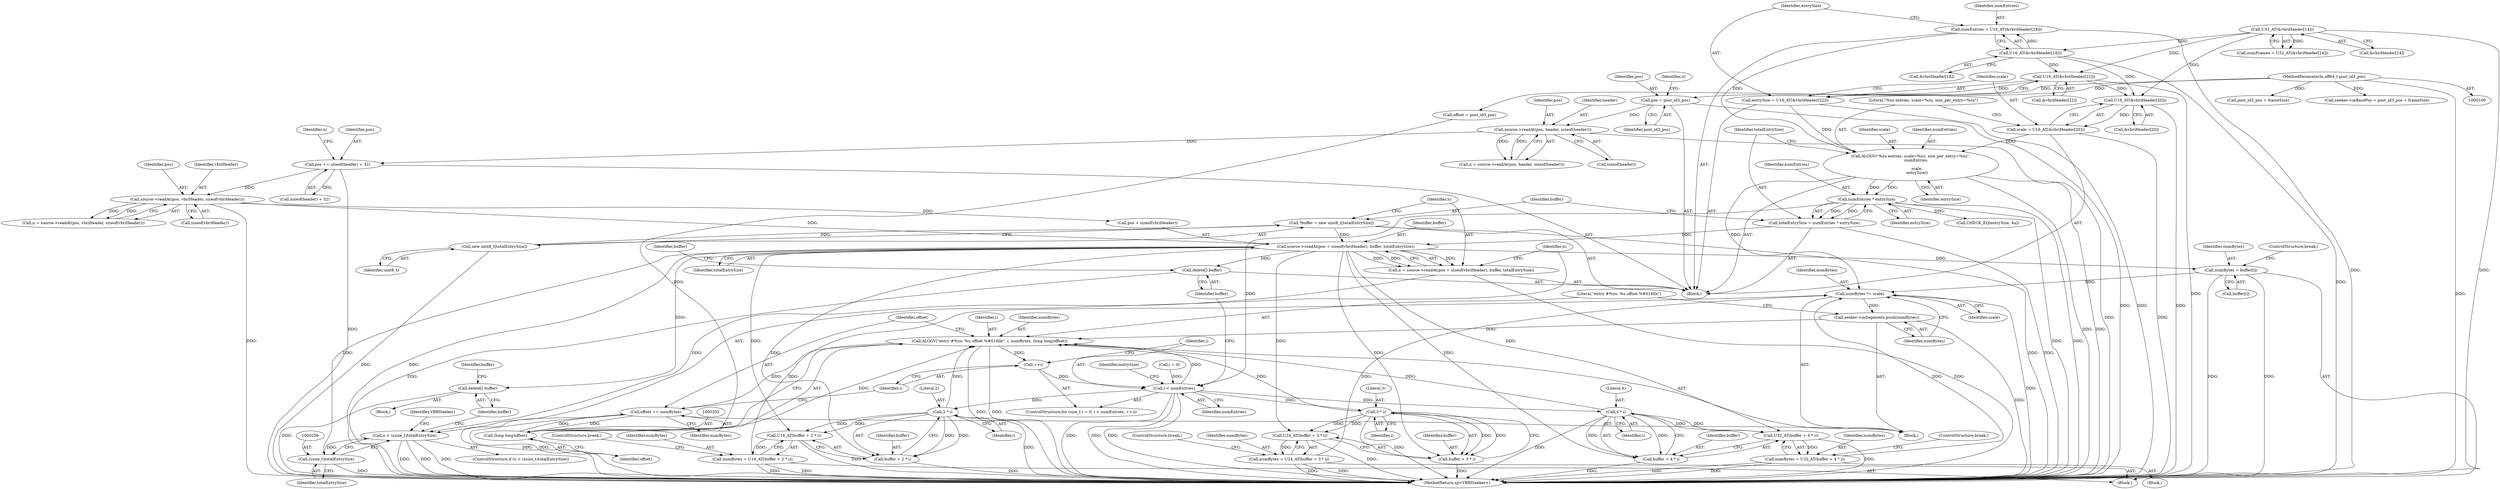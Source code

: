 digraph "0_Android_453b351ac5bd2b6619925dc966da60adf6b3126c@API" {
"1000245" [label="(Call,source->readAt(pos + sizeof(vbriHeader), buffer, totalEntrySize))"];
"1000157" [label="(Call,source->readAt(pos, vbriHeader, sizeof(vbriHeader)))"];
"1000148" [label="(Call,pos += sizeof(header) + 32)"];
"1000112" [label="(Call,source->readAt(pos, header, sizeof(header)))"];
"1000105" [label="(Call,pos = post_id3_pos)"];
"1000102" [label="(MethodParameterIn,off64_t post_id3_pos)"];
"1000239" [label="(Call,*buffer = new uint8_t[totalEntrySize])"];
"1000241" [label="(Call,new uint8_t[totalEntrySize])"];
"1000233" [label="(Call,totalEntrySize = numEntries * entrySize)"];
"1000235" [label="(Call,numEntries * entrySize)"];
"1000227" [label="(Call,ALOGV(\"%zu entries, scale=%zu, size_per_entry=%zu\",\n         numEntries,\n\n          scale,\n          entrySize))"];
"1000204" [label="(Call,numEntries = U16_AT(&vbriHeader[18]))"];
"1000206" [label="(Call,U16_AT(&vbriHeader[18]))"];
"1000183" [label="(Call,U32_AT(&vbriHeader[14]))"];
"1000220" [label="(Call,scale = U16_AT(&vbriHeader[20]))"];
"1000222" [label="(Call,U16_AT(&vbriHeader[20]))"];
"1000214" [label="(Call,U16_AT(&vbriHeader[22]))"];
"1000212" [label="(Call,entrySize = U16_AT(&vbriHeader[22]))"];
"1000243" [label="(Call,n = source->readAt(pos + sizeof(vbriHeader), buffer, totalEntrySize))"];
"1000253" [label="(Call,n < (ssize_t)totalEntrySize)"];
"1000255" [label="(Call,(ssize_t)totalEntrySize)"];
"1000259" [label="(Call,delete[] buffer)"];
"1000302" [label="(Call,numBytes = buffer[i])"];
"1000342" [label="(Call,numBytes *= scale)"];
"1000345" [label="(Call,seeker->mSegments.push(numBytes))"];
"1000347" [label="(Call,ALOGV(\"entry #%zu: %u offset %#016llx\", i, numBytes, (long long)offset))"];
"1000294" [label="(Call,++i)"];
"1000291" [label="(Call,i < numEntries)"];
"1000314" [label="(Call,2 * i)"];
"1000311" [label="(Call,U16_AT(buffer + 2 * i))"];
"1000309" [label="(Call,numBytes = U16_AT(buffer + 2 * i))"];
"1000312" [label="(Call,buffer + 2 * i)"];
"1000324" [label="(Call,3 * i)"];
"1000321" [label="(Call,U24_AT(buffer + 3 * i))"];
"1000319" [label="(Call,numBytes = U24_AT(buffer + 3 * i))"];
"1000322" [label="(Call,buffer + 3 * i)"];
"1000338" [label="(Call,4 * i)"];
"1000335" [label="(Call,U32_AT(buffer + 4 * i))"];
"1000333" [label="(Call,numBytes = U32_AT(buffer + 4 * i))"];
"1000336" [label="(Call,buffer + 4 * i)"];
"1000354" [label="(Call,offset += numBytes)"];
"1000351" [label="(Call,(long long)offset)"];
"1000357" [label="(Call,delete[] buffer)"];
"1000345" [label="(Call,seeker->mSegments.push(numBytes))"];
"1000204" [label="(Call,numEntries = U16_AT(&vbriHeader[18]))"];
"1000110" [label="(Call,n = source->readAt(pos, header, sizeof(header)))"];
"1000340" [label="(Identifier,i)"];
"1000113" [label="(Identifier,pos)"];
"1000234" [label="(Identifier,totalEntrySize)"];
"1000103" [label="(Block,)"];
"1000105" [label="(Call,pos = post_id3_pos)"];
"1000251" [label="(Identifier,totalEntrySize)"];
"1000314" [label="(Call,2 * i)"];
"1000242" [label="(Identifier,uint8_t)"];
"1000271" [label="(Call,post_id3_pos + frameSize)"];
"1000351" [label="(Call,(long long)offset)"];
"1000334" [label="(Identifier,numBytes)"];
"1000215" [label="(Call,&vbriHeader[22])"];
"1000260" [label="(Identifier,buffer)"];
"1000150" [label="(Call,sizeof(header) + 32)"];
"1000212" [label="(Call,entrySize = U16_AT(&vbriHeader[22]))"];
"1000253" [label="(Call,n < (ssize_t)totalEntrySize)"];
"1000355" [label="(Identifier,offset)"];
"1000181" [label="(Call,numFrames = U32_AT(&vbriHeader[14]))"];
"1000311" [label="(Call,U16_AT(buffer + 2 * i))"];
"1000262" [label="(Identifier,buffer)"];
"1000321" [label="(Call,U24_AT(buffer + 3 * i))"];
"1000320" [label="(Identifier,numBytes)"];
"1000246" [label="(Call,pos + sizeof(vbriHeader))"];
"1000243" [label="(Call,n = source->readAt(pos + sizeof(vbriHeader), buffer, totalEntrySize))"];
"1000316" [label="(Identifier,i)"];
"1000240" [label="(Identifier,buffer)"];
"1000309" [label="(Call,numBytes = U16_AT(buffer + 2 * i))"];
"1000222" [label="(Call,U16_AT(&vbriHeader[20]))"];
"1000207" [label="(Call,&vbriHeader[18])"];
"1000342" [label="(Call,numBytes *= scale)"];
"1000313" [label="(Identifier,buffer)"];
"1000360" [label="(Identifier,buffer)"];
"1000148" [label="(Call,pos += sizeof(header) + 32)"];
"1000107" [label="(Identifier,post_id3_pos)"];
"1000239" [label="(Call,*buffer = new uint8_t[totalEntrySize])"];
"1000319" [label="(Call,numBytes = U24_AT(buffer + 3 * i))"];
"1000326" [label="(Identifier,i)"];
"1000106" [label="(Identifier,pos)"];
"1000115" [label="(Call,sizeof(header))"];
"1000357" [label="(Call,delete[] buffer)"];
"1000220" [label="(Call,scale = U16_AT(&vbriHeader[20]))"];
"1000356" [label="(Identifier,numBytes)"];
"1000304" [label="(Call,buffer[i])"];
"1000286" [label="(ControlStructure,for (size_t i = 0; i < numEntries; ++i))"];
"1000156" [label="(Identifier,n)"];
"1000111" [label="(Identifier,n)"];
"1000227" [label="(Call,ALOGV(\"%zu entries, scale=%zu, size_per_entry=%zu\",\n         numEntries,\n\n          scale,\n          entrySize))"];
"1000312" [label="(Call,buffer + 2 * i)"];
"1000149" [label="(Identifier,pos)"];
"1000315" [label="(Literal,2)"];
"1000267" [label="(Call,seeker->mBasePos = post_id3_pos + frameSize)"];
"1000338" [label="(Call,4 * i)"];
"1000155" [label="(Call,n = source->readAt(pos, vbriHeader, sizeof(vbriHeader)))"];
"1000250" [label="(Identifier,buffer)"];
"1000350" [label="(Identifier,numBytes)"];
"1000295" [label="(Identifier,i)"];
"1000327" [label="(ControlStructure,break;)"];
"1000333" [label="(Call,numBytes = U32_AT(buffer + 4 * i))"];
"1000206" [label="(Call,U16_AT(&vbriHeader[18]))"];
"1000236" [label="(Identifier,numEntries)"];
"1000228" [label="(Literal,\"%zu entries, scale=%zu, size_per_entry=%zu\")"];
"1000230" [label="(Identifier,scale)"];
"1000343" [label="(Identifier,numBytes)"];
"1000233" [label="(Call,totalEntrySize = numEntries * entrySize)"];
"1000294" [label="(Call,++i)"];
"1000158" [label="(Identifier,pos)"];
"1000292" [label="(Identifier,i)"];
"1000335" [label="(Call,U32_AT(buffer + 4 * i))"];
"1000112" [label="(Call,source->readAt(pos, header, sizeof(header)))"];
"1000358" [label="(Identifier,buffer)"];
"1000221" [label="(Identifier,scale)"];
"1000245" [label="(Call,source->readAt(pos + sizeof(vbriHeader), buffer, totalEntrySize))"];
"1000324" [label="(Call,3 * i)"];
"1000266" [label="(Identifier,VBRISeeker)"];
"1000235" [label="(Call,numEntries * entrySize)"];
"1000325" [label="(Literal,3)"];
"1000214" [label="(Call,U16_AT(&vbriHeader[22]))"];
"1000353" [label="(Identifier,offset)"];
"1000307" [label="(ControlStructure,break;)"];
"1000184" [label="(Call,&vbriHeader[14])"];
"1000244" [label="(Identifier,n)"];
"1000229" [label="(Identifier,numEntries)"];
"1000348" [label="(Literal,\"entry #%zu: %u offset %#016llx\")"];
"1000341" [label="(ControlStructure,break;)"];
"1000300" [label="(Block,)"];
"1000339" [label="(Literal,4)"];
"1000293" [label="(Identifier,numEntries)"];
"1000258" [label="(Block,)"];
"1000283" [label="(Call,offset = post_id3_pos)"];
"1000160" [label="(Call,sizeof(vbriHeader))"];
"1000241" [label="(Call,new uint8_t[totalEntrySize])"];
"1000346" [label="(Identifier,numBytes)"];
"1000223" [label="(Call,&vbriHeader[20])"];
"1000322" [label="(Call,buffer + 3 * i)"];
"1000349" [label="(Identifier,i)"];
"1000330" [label="(Call,CHECK_EQ(entrySize, 4u))"];
"1000157" [label="(Call,source->readAt(pos, vbriHeader, sizeof(vbriHeader)))"];
"1000354" [label="(Call,offset += numBytes)"];
"1000183" [label="(Call,U32_AT(&vbriHeader[14]))"];
"1000329" [label="(Block,)"];
"1000296" [label="(Block,)"];
"1000317" [label="(ControlStructure,break;)"];
"1000255" [label="(Call,(ssize_t)totalEntrySize)"];
"1000114" [label="(Identifier,header)"];
"1000231" [label="(Identifier,entrySize)"];
"1000336" [label="(Call,buffer + 4 * i)"];
"1000291" [label="(Call,i < numEntries)"];
"1000299" [label="(Identifier,entrySize)"];
"1000310" [label="(Identifier,numBytes)"];
"1000303" [label="(Identifier,numBytes)"];
"1000259" [label="(Call,delete[] buffer)"];
"1000205" [label="(Identifier,numEntries)"];
"1000323" [label="(Identifier,buffer)"];
"1000102" [label="(MethodParameterIn,off64_t post_id3_pos)"];
"1000337" [label="(Identifier,buffer)"];
"1000237" [label="(Identifier,entrySize)"];
"1000159" [label="(Identifier,vbriHeader)"];
"1000344" [label="(Identifier,scale)"];
"1000213" [label="(Identifier,entrySize)"];
"1000252" [label="(ControlStructure,if (n < (ssize_t)totalEntrySize))"];
"1000347" [label="(Call,ALOGV(\"entry #%zu: %u offset %#016llx\", i, numBytes, (long long)offset))"];
"1000302" [label="(Call,numBytes = buffer[i])"];
"1000366" [label="(MethodReturn,sp<VBRISeeker>)"];
"1000254" [label="(Identifier,n)"];
"1000257" [label="(Identifier,totalEntrySize)"];
"1000288" [label="(Call,i = 0)"];
"1000245" -> "1000243"  [label="AST: "];
"1000245" -> "1000251"  [label="CFG: "];
"1000246" -> "1000245"  [label="AST: "];
"1000250" -> "1000245"  [label="AST: "];
"1000251" -> "1000245"  [label="AST: "];
"1000243" -> "1000245"  [label="CFG: "];
"1000245" -> "1000366"  [label="DDG: "];
"1000245" -> "1000243"  [label="DDG: "];
"1000245" -> "1000243"  [label="DDG: "];
"1000245" -> "1000243"  [label="DDG: "];
"1000157" -> "1000245"  [label="DDG: "];
"1000239" -> "1000245"  [label="DDG: "];
"1000233" -> "1000245"  [label="DDG: "];
"1000245" -> "1000255"  [label="DDG: "];
"1000245" -> "1000259"  [label="DDG: "];
"1000245" -> "1000302"  [label="DDG: "];
"1000245" -> "1000311"  [label="DDG: "];
"1000245" -> "1000312"  [label="DDG: "];
"1000245" -> "1000321"  [label="DDG: "];
"1000245" -> "1000322"  [label="DDG: "];
"1000245" -> "1000335"  [label="DDG: "];
"1000245" -> "1000336"  [label="DDG: "];
"1000245" -> "1000357"  [label="DDG: "];
"1000157" -> "1000155"  [label="AST: "];
"1000157" -> "1000160"  [label="CFG: "];
"1000158" -> "1000157"  [label="AST: "];
"1000159" -> "1000157"  [label="AST: "];
"1000160" -> "1000157"  [label="AST: "];
"1000155" -> "1000157"  [label="CFG: "];
"1000157" -> "1000366"  [label="DDG: "];
"1000157" -> "1000155"  [label="DDG: "];
"1000157" -> "1000155"  [label="DDG: "];
"1000148" -> "1000157"  [label="DDG: "];
"1000157" -> "1000246"  [label="DDG: "];
"1000148" -> "1000103"  [label="AST: "];
"1000148" -> "1000150"  [label="CFG: "];
"1000149" -> "1000148"  [label="AST: "];
"1000150" -> "1000148"  [label="AST: "];
"1000156" -> "1000148"  [label="CFG: "];
"1000148" -> "1000366"  [label="DDG: "];
"1000112" -> "1000148"  [label="DDG: "];
"1000112" -> "1000110"  [label="AST: "];
"1000112" -> "1000115"  [label="CFG: "];
"1000113" -> "1000112"  [label="AST: "];
"1000114" -> "1000112"  [label="AST: "];
"1000115" -> "1000112"  [label="AST: "];
"1000110" -> "1000112"  [label="CFG: "];
"1000112" -> "1000366"  [label="DDG: "];
"1000112" -> "1000110"  [label="DDG: "];
"1000112" -> "1000110"  [label="DDG: "];
"1000105" -> "1000112"  [label="DDG: "];
"1000105" -> "1000103"  [label="AST: "];
"1000105" -> "1000107"  [label="CFG: "];
"1000106" -> "1000105"  [label="AST: "];
"1000107" -> "1000105"  [label="AST: "];
"1000111" -> "1000105"  [label="CFG: "];
"1000105" -> "1000366"  [label="DDG: "];
"1000102" -> "1000105"  [label="DDG: "];
"1000102" -> "1000100"  [label="AST: "];
"1000102" -> "1000366"  [label="DDG: "];
"1000102" -> "1000267"  [label="DDG: "];
"1000102" -> "1000271"  [label="DDG: "];
"1000102" -> "1000283"  [label="DDG: "];
"1000239" -> "1000103"  [label="AST: "];
"1000239" -> "1000241"  [label="CFG: "];
"1000240" -> "1000239"  [label="AST: "];
"1000241" -> "1000239"  [label="AST: "];
"1000244" -> "1000239"  [label="CFG: "];
"1000239" -> "1000366"  [label="DDG: "];
"1000241" -> "1000239"  [label="DDG: "];
"1000241" -> "1000242"  [label="CFG: "];
"1000242" -> "1000241"  [label="AST: "];
"1000241" -> "1000366"  [label="DDG: "];
"1000233" -> "1000103"  [label="AST: "];
"1000233" -> "1000235"  [label="CFG: "];
"1000234" -> "1000233"  [label="AST: "];
"1000235" -> "1000233"  [label="AST: "];
"1000240" -> "1000233"  [label="CFG: "];
"1000233" -> "1000366"  [label="DDG: "];
"1000235" -> "1000233"  [label="DDG: "];
"1000235" -> "1000233"  [label="DDG: "];
"1000235" -> "1000237"  [label="CFG: "];
"1000236" -> "1000235"  [label="AST: "];
"1000237" -> "1000235"  [label="AST: "];
"1000235" -> "1000366"  [label="DDG: "];
"1000235" -> "1000366"  [label="DDG: "];
"1000227" -> "1000235"  [label="DDG: "];
"1000227" -> "1000235"  [label="DDG: "];
"1000235" -> "1000291"  [label="DDG: "];
"1000235" -> "1000330"  [label="DDG: "];
"1000227" -> "1000103"  [label="AST: "];
"1000227" -> "1000231"  [label="CFG: "];
"1000228" -> "1000227"  [label="AST: "];
"1000229" -> "1000227"  [label="AST: "];
"1000230" -> "1000227"  [label="AST: "];
"1000231" -> "1000227"  [label="AST: "];
"1000234" -> "1000227"  [label="CFG: "];
"1000227" -> "1000366"  [label="DDG: "];
"1000227" -> "1000366"  [label="DDG: "];
"1000204" -> "1000227"  [label="DDG: "];
"1000220" -> "1000227"  [label="DDG: "];
"1000212" -> "1000227"  [label="DDG: "];
"1000227" -> "1000342"  [label="DDG: "];
"1000204" -> "1000103"  [label="AST: "];
"1000204" -> "1000206"  [label="CFG: "];
"1000205" -> "1000204"  [label="AST: "];
"1000206" -> "1000204"  [label="AST: "];
"1000213" -> "1000204"  [label="CFG: "];
"1000204" -> "1000366"  [label="DDG: "];
"1000206" -> "1000204"  [label="DDG: "];
"1000206" -> "1000207"  [label="CFG: "];
"1000207" -> "1000206"  [label="AST: "];
"1000206" -> "1000366"  [label="DDG: "];
"1000183" -> "1000206"  [label="DDG: "];
"1000206" -> "1000214"  [label="DDG: "];
"1000206" -> "1000222"  [label="DDG: "];
"1000183" -> "1000181"  [label="AST: "];
"1000183" -> "1000184"  [label="CFG: "];
"1000184" -> "1000183"  [label="AST: "];
"1000181" -> "1000183"  [label="CFG: "];
"1000183" -> "1000366"  [label="DDG: "];
"1000183" -> "1000181"  [label="DDG: "];
"1000183" -> "1000214"  [label="DDG: "];
"1000183" -> "1000222"  [label="DDG: "];
"1000220" -> "1000103"  [label="AST: "];
"1000220" -> "1000222"  [label="CFG: "];
"1000221" -> "1000220"  [label="AST: "];
"1000222" -> "1000220"  [label="AST: "];
"1000228" -> "1000220"  [label="CFG: "];
"1000220" -> "1000366"  [label="DDG: "];
"1000222" -> "1000220"  [label="DDG: "];
"1000222" -> "1000223"  [label="CFG: "];
"1000223" -> "1000222"  [label="AST: "];
"1000222" -> "1000366"  [label="DDG: "];
"1000214" -> "1000222"  [label="DDG: "];
"1000214" -> "1000212"  [label="AST: "];
"1000214" -> "1000215"  [label="CFG: "];
"1000215" -> "1000214"  [label="AST: "];
"1000212" -> "1000214"  [label="CFG: "];
"1000214" -> "1000366"  [label="DDG: "];
"1000214" -> "1000212"  [label="DDG: "];
"1000212" -> "1000103"  [label="AST: "];
"1000213" -> "1000212"  [label="AST: "];
"1000221" -> "1000212"  [label="CFG: "];
"1000212" -> "1000366"  [label="DDG: "];
"1000243" -> "1000103"  [label="AST: "];
"1000244" -> "1000243"  [label="AST: "];
"1000254" -> "1000243"  [label="CFG: "];
"1000243" -> "1000366"  [label="DDG: "];
"1000243" -> "1000253"  [label="DDG: "];
"1000253" -> "1000252"  [label="AST: "];
"1000253" -> "1000255"  [label="CFG: "];
"1000254" -> "1000253"  [label="AST: "];
"1000255" -> "1000253"  [label="AST: "];
"1000260" -> "1000253"  [label="CFG: "];
"1000266" -> "1000253"  [label="CFG: "];
"1000253" -> "1000366"  [label="DDG: "];
"1000253" -> "1000366"  [label="DDG: "];
"1000253" -> "1000366"  [label="DDG: "];
"1000255" -> "1000253"  [label="DDG: "];
"1000255" -> "1000257"  [label="CFG: "];
"1000256" -> "1000255"  [label="AST: "];
"1000257" -> "1000255"  [label="AST: "];
"1000255" -> "1000366"  [label="DDG: "];
"1000259" -> "1000258"  [label="AST: "];
"1000259" -> "1000260"  [label="CFG: "];
"1000260" -> "1000259"  [label="AST: "];
"1000262" -> "1000259"  [label="CFG: "];
"1000259" -> "1000366"  [label="DDG: "];
"1000302" -> "1000300"  [label="AST: "];
"1000302" -> "1000304"  [label="CFG: "];
"1000303" -> "1000302"  [label="AST: "];
"1000304" -> "1000302"  [label="AST: "];
"1000307" -> "1000302"  [label="CFG: "];
"1000302" -> "1000366"  [label="DDG: "];
"1000302" -> "1000366"  [label="DDG: "];
"1000302" -> "1000342"  [label="DDG: "];
"1000342" -> "1000296"  [label="AST: "];
"1000342" -> "1000344"  [label="CFG: "];
"1000343" -> "1000342"  [label="AST: "];
"1000344" -> "1000342"  [label="AST: "];
"1000346" -> "1000342"  [label="CFG: "];
"1000342" -> "1000366"  [label="DDG: "];
"1000309" -> "1000342"  [label="DDG: "];
"1000333" -> "1000342"  [label="DDG: "];
"1000319" -> "1000342"  [label="DDG: "];
"1000342" -> "1000345"  [label="DDG: "];
"1000345" -> "1000296"  [label="AST: "];
"1000345" -> "1000346"  [label="CFG: "];
"1000346" -> "1000345"  [label="AST: "];
"1000348" -> "1000345"  [label="CFG: "];
"1000345" -> "1000366"  [label="DDG: "];
"1000345" -> "1000347"  [label="DDG: "];
"1000347" -> "1000296"  [label="AST: "];
"1000347" -> "1000351"  [label="CFG: "];
"1000348" -> "1000347"  [label="AST: "];
"1000349" -> "1000347"  [label="AST: "];
"1000350" -> "1000347"  [label="AST: "];
"1000351" -> "1000347"  [label="AST: "];
"1000355" -> "1000347"  [label="CFG: "];
"1000347" -> "1000366"  [label="DDG: "];
"1000347" -> "1000366"  [label="DDG: "];
"1000347" -> "1000294"  [label="DDG: "];
"1000324" -> "1000347"  [label="DDG: "];
"1000291" -> "1000347"  [label="DDG: "];
"1000314" -> "1000347"  [label="DDG: "];
"1000338" -> "1000347"  [label="DDG: "];
"1000351" -> "1000347"  [label="DDG: "];
"1000347" -> "1000354"  [label="DDG: "];
"1000294" -> "1000286"  [label="AST: "];
"1000294" -> "1000295"  [label="CFG: "];
"1000295" -> "1000294"  [label="AST: "];
"1000292" -> "1000294"  [label="CFG: "];
"1000294" -> "1000291"  [label="DDG: "];
"1000291" -> "1000286"  [label="AST: "];
"1000291" -> "1000293"  [label="CFG: "];
"1000292" -> "1000291"  [label="AST: "];
"1000293" -> "1000291"  [label="AST: "];
"1000299" -> "1000291"  [label="CFG: "];
"1000358" -> "1000291"  [label="CFG: "];
"1000291" -> "1000366"  [label="DDG: "];
"1000291" -> "1000366"  [label="DDG: "];
"1000291" -> "1000366"  [label="DDG: "];
"1000288" -> "1000291"  [label="DDG: "];
"1000291" -> "1000314"  [label="DDG: "];
"1000291" -> "1000324"  [label="DDG: "];
"1000291" -> "1000338"  [label="DDG: "];
"1000314" -> "1000312"  [label="AST: "];
"1000314" -> "1000316"  [label="CFG: "];
"1000315" -> "1000314"  [label="AST: "];
"1000316" -> "1000314"  [label="AST: "];
"1000312" -> "1000314"  [label="CFG: "];
"1000314" -> "1000366"  [label="DDG: "];
"1000314" -> "1000311"  [label="DDG: "];
"1000314" -> "1000311"  [label="DDG: "];
"1000314" -> "1000312"  [label="DDG: "];
"1000314" -> "1000312"  [label="DDG: "];
"1000311" -> "1000309"  [label="AST: "];
"1000311" -> "1000312"  [label="CFG: "];
"1000312" -> "1000311"  [label="AST: "];
"1000309" -> "1000311"  [label="CFG: "];
"1000311" -> "1000366"  [label="DDG: "];
"1000311" -> "1000309"  [label="DDG: "];
"1000309" -> "1000300"  [label="AST: "];
"1000310" -> "1000309"  [label="AST: "];
"1000317" -> "1000309"  [label="CFG: "];
"1000309" -> "1000366"  [label="DDG: "];
"1000309" -> "1000366"  [label="DDG: "];
"1000313" -> "1000312"  [label="AST: "];
"1000312" -> "1000366"  [label="DDG: "];
"1000324" -> "1000322"  [label="AST: "];
"1000324" -> "1000326"  [label="CFG: "];
"1000325" -> "1000324"  [label="AST: "];
"1000326" -> "1000324"  [label="AST: "];
"1000322" -> "1000324"  [label="CFG: "];
"1000324" -> "1000366"  [label="DDG: "];
"1000324" -> "1000321"  [label="DDG: "];
"1000324" -> "1000321"  [label="DDG: "];
"1000324" -> "1000322"  [label="DDG: "];
"1000324" -> "1000322"  [label="DDG: "];
"1000321" -> "1000319"  [label="AST: "];
"1000321" -> "1000322"  [label="CFG: "];
"1000322" -> "1000321"  [label="AST: "];
"1000319" -> "1000321"  [label="CFG: "];
"1000321" -> "1000366"  [label="DDG: "];
"1000321" -> "1000319"  [label="DDG: "];
"1000319" -> "1000300"  [label="AST: "];
"1000320" -> "1000319"  [label="AST: "];
"1000327" -> "1000319"  [label="CFG: "];
"1000319" -> "1000366"  [label="DDG: "];
"1000319" -> "1000366"  [label="DDG: "];
"1000323" -> "1000322"  [label="AST: "];
"1000322" -> "1000366"  [label="DDG: "];
"1000338" -> "1000336"  [label="AST: "];
"1000338" -> "1000340"  [label="CFG: "];
"1000339" -> "1000338"  [label="AST: "];
"1000340" -> "1000338"  [label="AST: "];
"1000336" -> "1000338"  [label="CFG: "];
"1000338" -> "1000366"  [label="DDG: "];
"1000338" -> "1000335"  [label="DDG: "];
"1000338" -> "1000335"  [label="DDG: "];
"1000338" -> "1000336"  [label="DDG: "];
"1000338" -> "1000336"  [label="DDG: "];
"1000335" -> "1000333"  [label="AST: "];
"1000335" -> "1000336"  [label="CFG: "];
"1000336" -> "1000335"  [label="AST: "];
"1000333" -> "1000335"  [label="CFG: "];
"1000335" -> "1000366"  [label="DDG: "];
"1000335" -> "1000333"  [label="DDG: "];
"1000333" -> "1000329"  [label="AST: "];
"1000334" -> "1000333"  [label="AST: "];
"1000341" -> "1000333"  [label="CFG: "];
"1000333" -> "1000366"  [label="DDG: "];
"1000333" -> "1000366"  [label="DDG: "];
"1000337" -> "1000336"  [label="AST: "];
"1000336" -> "1000366"  [label="DDG: "];
"1000354" -> "1000296"  [label="AST: "];
"1000354" -> "1000356"  [label="CFG: "];
"1000355" -> "1000354"  [label="AST: "];
"1000356" -> "1000354"  [label="AST: "];
"1000295" -> "1000354"  [label="CFG: "];
"1000354" -> "1000366"  [label="DDG: "];
"1000354" -> "1000366"  [label="DDG: "];
"1000354" -> "1000351"  [label="DDG: "];
"1000351" -> "1000354"  [label="DDG: "];
"1000351" -> "1000353"  [label="CFG: "];
"1000352" -> "1000351"  [label="AST: "];
"1000353" -> "1000351"  [label="AST: "];
"1000283" -> "1000351"  [label="DDG: "];
"1000357" -> "1000103"  [label="AST: "];
"1000357" -> "1000358"  [label="CFG: "];
"1000358" -> "1000357"  [label="AST: "];
"1000360" -> "1000357"  [label="CFG: "];
"1000357" -> "1000366"  [label="DDG: "];
}
